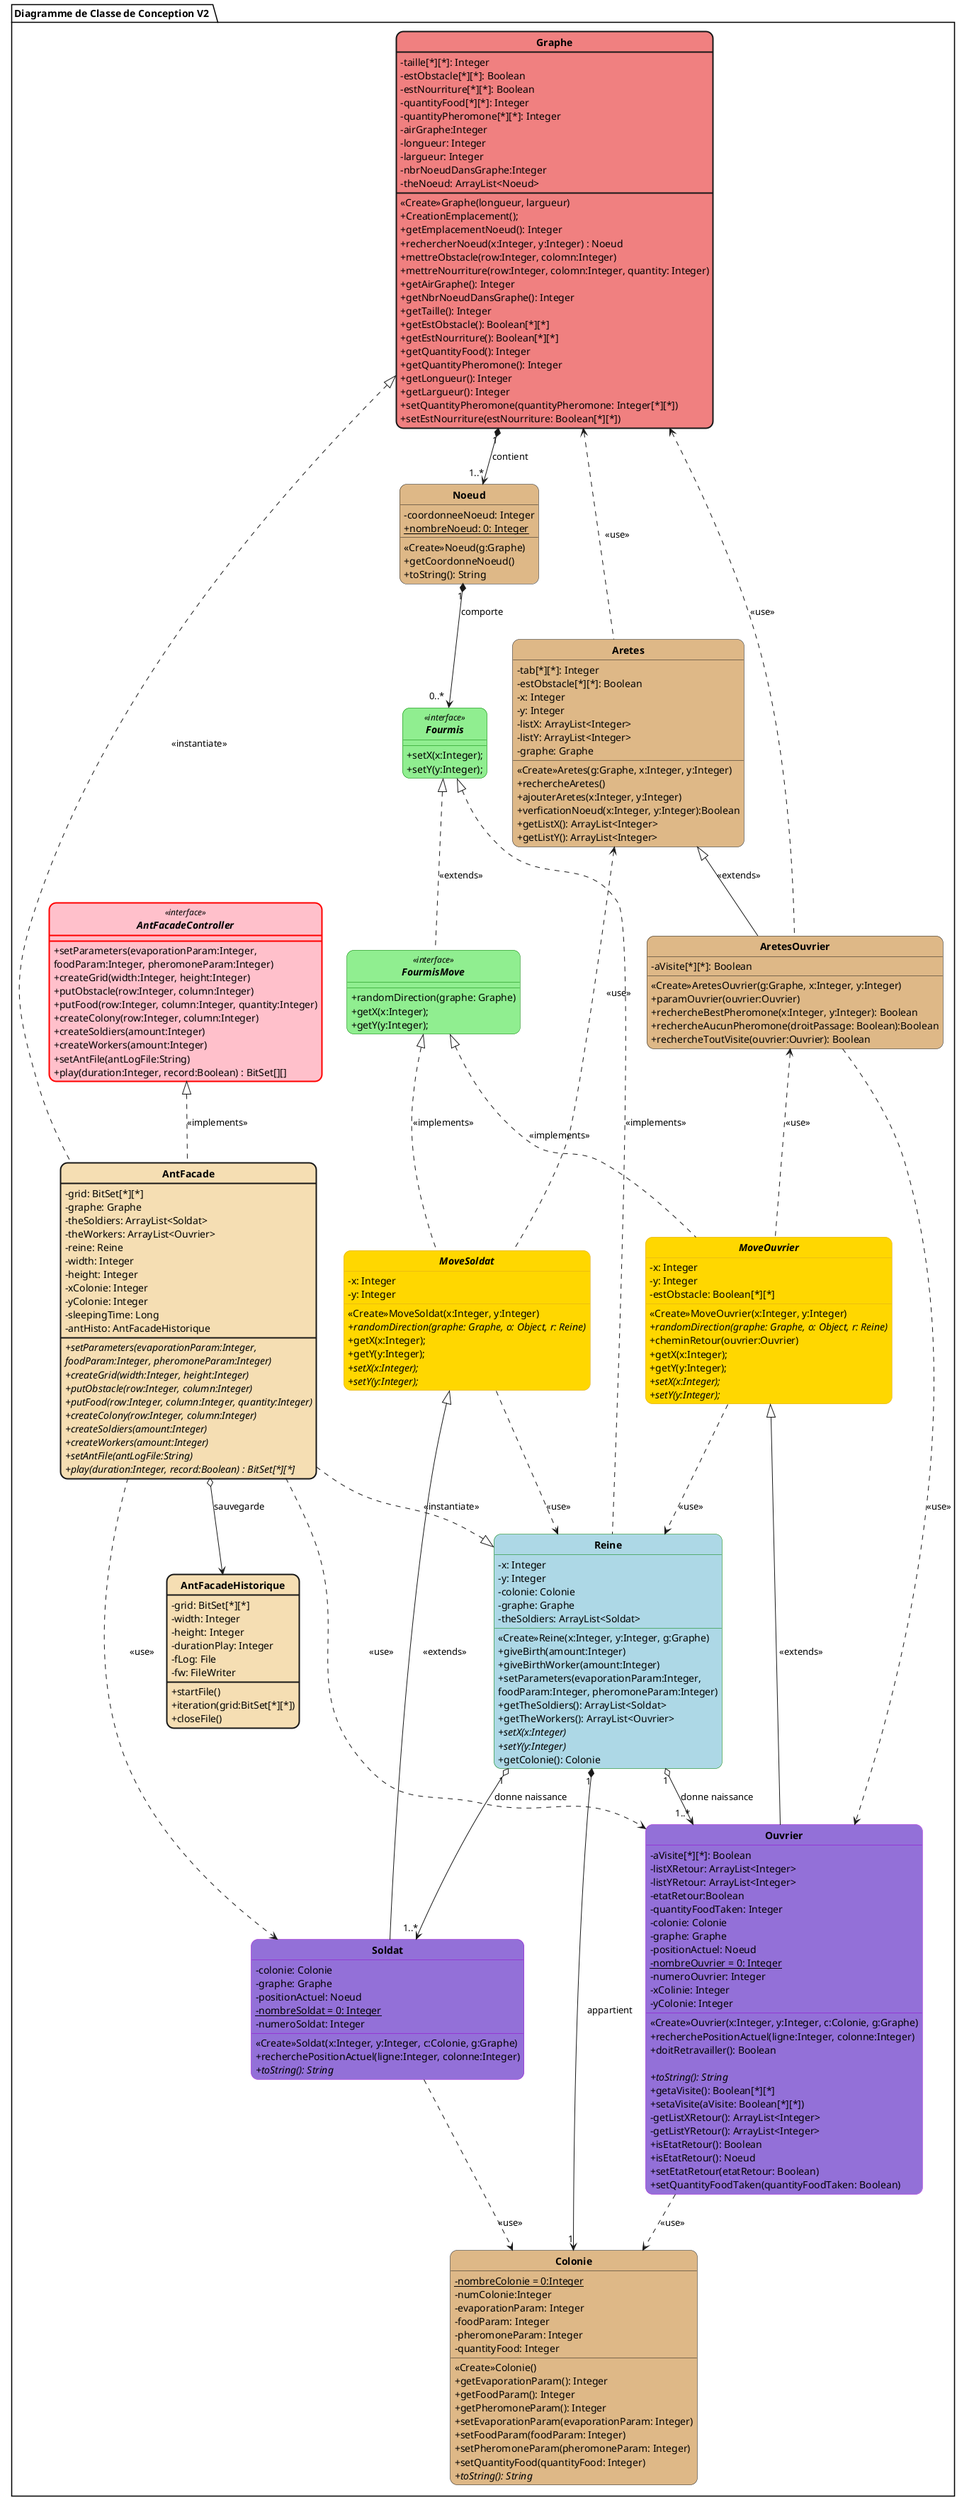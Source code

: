 @startuml
'https://plantuml.com/class-diagram

skinparam style strictuml
skinparam classAttributeIconSize 0
skinparam classFontStyle Bold
skinparam roundcorner 20
hide enum methods

package "Diagramme de Classe de Conception V2 " <<Folder>> {
  interface AntFacadeController <<interface>> #pink ##[bold]red {
      +setParameters(evaporationParam:Integer,
      foodParam:Integer, pheromoneParam:Integer)
      +createGrid(width:Integer, height:Integer)
      +putObstacle(row:Integer, column:Integer)
      +putFood(row:Integer, column:Integer, quantity:Integer)
      +createColony(row:Integer, column:Integer)
      +createSoldiers(amount:Integer)
      +createWorkers(amount:Integer)
      +setAntFile(antLogFile:String)
      +play(duration:Integer, record:Boolean) : BitSet[][]
  }

  class Graphe #lightcoral;line.bold {
      -taille[*][*]: Integer
      -estObstacle[*][*]: Boolean
      -estNourriture[*][*]: Boolean
      -quantityFood[*][*]: Integer
      -quantityPheromone[*][*]: Integer
      -airGraphe:Integer
      -longueur: Integer
      -largueur: Integer
      -nbrNoeudDansGraphe:Integer
      -theNoeud: ArrayList<Noeud>

      <<Create>>Graphe(longueur, largueur)
      +CreationEmplacement();
      +getEmplacementNoeud(): Integer
      +rechercherNoeud(x:Integer, y:Integer) : Noeud
      +mettreObstacle(row:Integer, colomn:Integer)
      +mettreNourriture(row:Integer, colomn:Integer, quantity: Integer)
      +getAirGraphe(): Integer
      +getNbrNoeudDansGraphe(): Integer
      +getTaille(): Integer
      +getEstObstacle(): Boolean[*][*]
      +getEstNourriture(): Boolean[*][*]
      +getQuantityFood(): Integer
      +getQuantityPheromone(): Integer
      +getLongueur(): Integer
      +getLargueur(): Integer
      +setQuantityPheromone(quantityPheromone: Integer[*][*])
      +setEstNourriture(estNourriture: Boolean[*][*])
  }

  class Colonie #burlywood {
      -{static} nombreColonie = 0:Integer
      -numColonie:Integer
      -evaporationParam: Integer
      -foodParam: Integer
      -pheromoneParam: Integer
      -quantityFood: Integer

      <<Create>>Colonie()
      +getEvaporationParam(): Integer
      +getFoodParam(): Integer
      +getPheromoneParam(): Integer
      +setEvaporationParam(evaporationParam: Integer)
      +setFoodParam(foodParam: Integer)
      +setPheromoneParam(pheromoneParam: Integer)
      +setQuantityFood(quantityFood: Integer)
      {abstract} +toString(): String
  }

  class Noeud #burlywood {
      -coordonneeNoeud: Integer
      +{static} nombreNoeud: 0: Integer

      <<Create>>Noeud(g:Graphe)
      +getCoordonneNoeud()
      +toString(): String
  }

  class AntFacade #back:Wheat;line.bold {
      -grid: BitSet[*][*]
      -graphe: Graphe
      -theSoldiers: ArrayList<Soldat>
      -theWorkers: ArrayList<Ouvrier>
      -reine: Reine
      -width: Integer
      -height: Integer
      -xColonie: Integer
      -yColonie: Integer
      -sleepingTime: Long
      -antHisto: AntFacadeHistorique

      {abstract}  +setParameters(evaporationParam:Integer,
      {abstract}  foodParam:Integer, pheromoneParam:Integer)
      {abstract}  +createGrid(width:Integer, height:Integer)
      {abstract} +putObstacle(row:Integer, column:Integer)
      {abstract}  +putFood(row:Integer, column:Integer, quantity:Integer)
      {abstract}  +createColony(row:Integer, column:Integer)
      {abstract}  +createSoldiers(amount:Integer)
      {abstract}  +createWorkers(amount:Integer)
      {abstract}  +setAntFile(antLogFile:String)
      {abstract}  +play(duration:Integer, record:Boolean) : BitSet[*][*]
  }

    class AntFacadeHistorique #back:Wheat;line.bold {
        -grid: BitSet[*][*]
        -width: Integer
        -height: Integer
        -durationPlay: Integer
        -fLog: File
        -fw: FileWriter

        +startFile()
        +iteration(grid:BitSet[*][*])
        +closeFile()
    }

  class Aretes #burlywood {
      -tab[*][*]: Integer
      -estObstacle[*][*]: Boolean
      -x: Integer
      -y: Integer
      -listX: ArrayList<Integer>
      -listY: ArrayList<Integer>
      -graphe: Graphe

      <<Create>>Aretes(g:Graphe, x:Integer, y:Integer)
      +rechercheAretes()
      +ajouterAretes(x:Integer, y:Integer)
      +verficationNoeud(x:Integer, y:Integer):Boolean
      +getListX(): ArrayList<Integer>
      +getListY(): ArrayList<Integer>
  }

  class AretesOuvrier #burlywood {
        -aVisite[*][*]: Boolean

        <<Create>>AretesOuvrier(g:Graphe, x:Integer, y:Integer)
        +paramOuvrier(ouvrier:Ouvrier)
        +rechercheBestPheromone(x:Integer, y:Integer): Boolean
        +rechercheAucunPheromone(droitPassage: Boolean):Boolean
        +rechercheToutVisite(ouvrier:Ouvrier): Boolean
    }

  interface Fourmis <<interface>> #lightgreen;line:green {
      +setX(x:Integer);
      +setY(y:Integer);
  }

  class Reine #lightblue;line:green {
      -x: Integer
      -y: Integer
      -colonie: Colonie
      -graphe: Graphe
      -theSoldiers: ArrayList<Soldat>

      <<Create>>Reine(x:Integer, y:Integer, g:Graphe)
      +giveBirth(amount:Integer)
      +giveBirthWorker(amount:Integer)
      +setParameters(evaporationParam:Integer,
      foodParam:Integer, pheromoneParam:Integer)
      +getTheSoldiers(): ArrayList<Soldat>
      +getTheWorkers(): ArrayList<Ouvrier>
      {abstract} +setX(x:Integer)
      {abstract} +setY(y:Integer)
      +getColonie(): Colonie
  }

  interface FourmisMove <<interface>> #lightgreen;line:green {
      +randomDirection(graphe: Graphe)
      +getX(x:Integer);
      +getY(y:Integer);
  }

  abstract class MoveSoldat #gold;line:goldenrod {
      -x: Integer
      -y: Integer

      <<Create>>MoveSoldat(x:Integer, y:Integer)
      {abstract} +randomDirection(graphe: Graphe, o: Object, r: Reine)
      +getX(x:Integer);
      +getY(y:Integer);
      {abstract} +setX(x:Integer);
      {abstract} +setY(y:Integer);
  }

  abstract class MoveOuvrier #gold;line:goldenrod  {
      -x: Integer
      -y: Integer
      -estObstacle: Boolean[*][*]

      <<Create>>MoveOuvrier(x:Integer, y:Integer)
      {abstract} +randomDirection(graphe: Graphe, o: Object, r: Reine)
      +cheminRetour(ouvrier:Ouvrier)
      +getX(x:Integer);
      +getY(y:Integer);
      {abstract} +setX(x:Integer);
      {abstract} +setY(y:Integer);
  }

  class Soldat #mediumpurple;line:darkviolet {
      -colonie: Colonie
      -graphe: Graphe
      -positionActuel: Noeud
      -{static} nombreSoldat = 0: Integer
      -numeroSoldat: Integer

      <<Create>>Soldat(x:Integer, y:Integer, c:Colonie, g:Graphe)
      +recherchePositionActuel(ligne:Integer, colonne:Integer)
      {abstract} +toString(): String
  }

   class Ouvrier #mediumpurple;line:darkviolet {
        -aVisite[*][*]: Boolean
        -listXRetour: ArrayList<Integer>
        -listYRetour: ArrayList<Integer>
        -etatRetour:Boolean
        -quantityFoodTaken: Integer
        -colonie: Colonie
        -graphe: Graphe
        -positionActuel: Noeud
        -{static} nombreOuvrier = 0: Integer
        -numeroOuvrier: Integer
        -xColinie: Integer
        -yColonie: Integer

        <<Create>>Ouvrier(x:Integer, y:Integer, c:Colonie, g:Graphe)
        +recherchePositionActuel(ligne:Integer, colonne:Integer)
        +doitRetravailler(): Boolean

        {abstract} +toString(): String
        +getaVisite(): Boolean[*][*]
        +setaVisite(aVisite: Boolean[*][*])
        -getListXRetour(): ArrayList<Integer>
        -getListYRetour(): ArrayList<Integer>
        +isEtatRetour(): Boolean
        +isEtatRetour(): Noeud
        +setEtatRetour(etatRetour: Boolean)
        +setQuantityFoodTaken(quantityFoodTaken: Boolean)
    }
}


AntFacadeController <|.. AntFacade : <<implements>>
AntFacade .up.|> Graphe : <<instantiate>>
AntFacade ..|> Reine : <<instantiate>>

Graphe "1" *--> "1..*" Noeud : contient

Reine "1" *-> "1" Colonie : appartient
Noeud "1" *--> "0..*\t" Fourmis : comporte

Fourmis <|.. Reine : <<implements>>
Fourmis <|.. FourmisMove : <<extends>>

Aretes <|-- AretesOuvrier : <<extends>>
Aretes <.. MoveSoldat : <<use>>
AretesOuvrier <.. MoveOuvrier : <<use>>

FourmisMove <|.. MoveOuvrier : \n\n<<implements>>
FourmisMove <|.. MoveSoldat : <<implements>>

MoveSoldat <|-- Soldat : <<extends>>
MoveOuvrier <|-- Ouvrier : <<extends>>
Reine "1" o--> "1..*" Soldat : donne naissance
Reine "1" o--> "1..*" Ouvrier : donne naissance

AntFacade ..> Soldat : <<use>>
AntFacade ..> Ouvrier : <<use>>
Aretes .up.> Graphe : <<use>>
AretesOuvrier .up.> Graphe : <<use>>
AretesOuvrier ..> Ouvrier : <<use>>
MoveSoldat ..> Reine : <<use>>
MoveOuvrier ..> Reine : <<use>>
Ouvrier ..> Colonie : <<use>>
Soldat ..> Colonie : <<use>>
AntFacade o--> AntFacadeHistorique : sauvegarde

@enduml